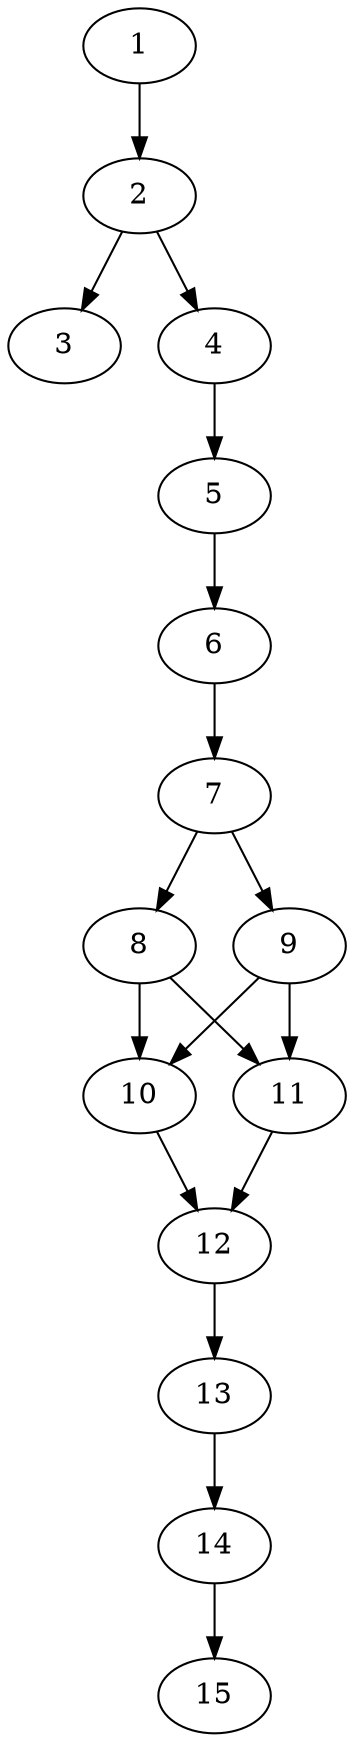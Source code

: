 // DAG automatically generated by daggen at Thu Oct  3 13:59:26 2019
// ./daggen --dot -n 15 --ccr 0.3 --fat 0.3 --regular 0.5 --density 0.7 --mindata 5242880 --maxdata 52428800 
digraph G {
  1 [size="17582080", alpha="0.08", expect_size="5274624"] 
  1 -> 2 [size ="5274624"]
  2 [size="169437867", alpha="0.08", expect_size="50831360"] 
  2 -> 3 [size ="50831360"]
  2 -> 4 [size ="50831360"]
  3 [size="136287573", alpha="0.04", expect_size="40886272"] 
  4 [size="170291200", alpha="0.06", expect_size="51087360"] 
  4 -> 5 [size ="51087360"]
  5 [size="151937707", alpha="0.12", expect_size="45581312"] 
  5 -> 6 [size ="45581312"]
  6 [size="80254293", alpha="0.02", expect_size="24076288"] 
  6 -> 7 [size ="24076288"]
  7 [size="38737920", alpha="0.09", expect_size="11621376"] 
  7 -> 8 [size ="11621376"]
  7 -> 9 [size ="11621376"]
  8 [size="155450027", alpha="0.16", expect_size="46635008"] 
  8 -> 10 [size ="46635008"]
  8 -> 11 [size ="46635008"]
  9 [size="47745707", alpha="0.10", expect_size="14323712"] 
  9 -> 10 [size ="14323712"]
  9 -> 11 [size ="14323712"]
  10 [size="72632320", alpha="0.11", expect_size="21789696"] 
  10 -> 12 [size ="21789696"]
  11 [size="29706240", alpha="0.16", expect_size="8911872"] 
  11 -> 12 [size ="8911872"]
  12 [size="89582933", alpha="0.03", expect_size="26874880"] 
  12 -> 13 [size ="26874880"]
  13 [size="150592853", alpha="0.14", expect_size="45177856"] 
  13 -> 14 [size ="45177856"]
  14 [size="24842240", alpha="0.14", expect_size="7452672"] 
  14 -> 15 [size ="7452672"]
  15 [size="71430827", alpha="0.11", expect_size="21429248"] 
}
